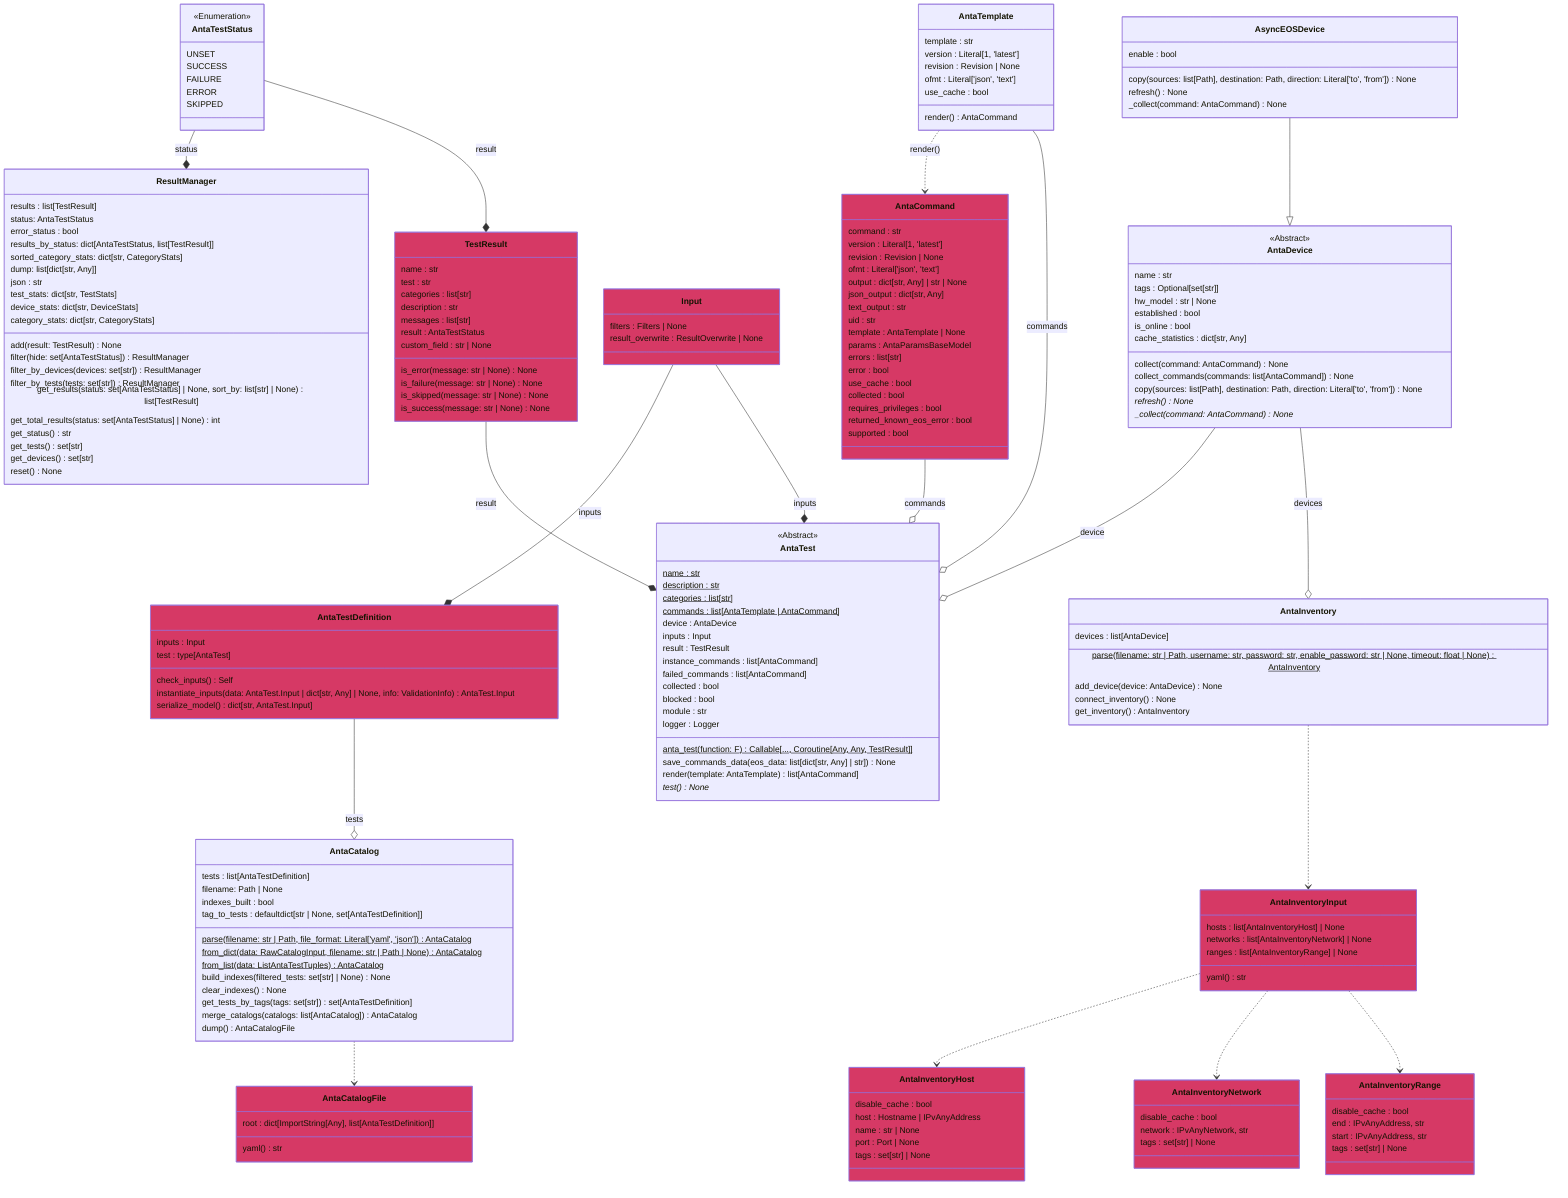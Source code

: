 classDiagram
  class AntaDevice {
    <<Abstract>>
    name : str
    tags : Optional[set[str]]
    hw_model : str | None
    established : bool
    is_online : bool
    cache_statistics : dict[str, Any]
    collect(command: AntaCommand) None
    collect_commands(commands: list[AntaCommand]) None
    copy(sources: list[Path], destination: Path, direction: Literal['to', 'from']) None
    refresh()* None
    _collect(command: AntaCommand)* None
  }
  class AntaTest {
    <<Abstract>>
    name : str$
    description : str$
    categories : list[str]$
    commands : list[AntaTemplate | AntaCommand]$
    device : AntaDevice
    inputs : Input
    result : TestResult
    instance_commands : list[AntaCommand]
    failed_commands : list[AntaCommand]
    collected : bool
    blocked : bool
    module : str
    logger : Logger
    anta_test(function: F) Callable[..., Coroutine[Any, Any, TestResult]]$
    save_commands_data(eos_data: list[dict[str, Any] | str]) None
    render(template: AntaTemplate) list[AntaCommand]
    test() None*
  }
  class AntaCommand:::pydantic {
    command : str
    version : Literal[1, 'latest']
    revision : Revision | None
    ofmt : Literal['json', 'text']
    output : dict[str, Any] | str | None
    json_output : dict[str, Any]
    text_output : str
    uid : str
    template : AntaTemplate | None
    params : AntaParamsBaseModel
    errors : list[str]
    error : bool
    use_cache : bool
    collected : bool
    requires_privileges : bool
    returned_known_eos_error : bool
    supported : bool
  }
  class AntaTemplate {
    template : str
    version : Literal[1, 'latest']
    revision : Revision | None
    ofmt : Literal['json', 'text']
    use_cache : bool
    render() AntaCommand
  }
  class AntaTestStatus {
    <<Enumeration>>
    UNSET
    SUCCESS
    FAILURE
    ERROR
    SKIPPED
  }
  class Input:::pydantic {
    filters : Filters | None
    result_overwrite : ResultOverwrite | None
  }
  class ResultManager {
    results : list[TestResult]
    status: AntaTestStatus
    error_status : bool
    results_by_status: dict[AntaTestStatus, list[TestResult]]
    sorted_category_stats: dict[str, CategoryStats]
    dump: list[dict[str, Any]]
    json : str
    test_stats: dict[str, TestStats]
    device_stats: dict[str, DeviceStats]
    category_stats: dict[str, CategoryStats]
    add(result: TestResult) None
    filter(hide: set[AntaTestStatus]) ResultManager
    filter_by_devices(devices: set[str]) ResultManager
    filter_by_tests(tests: set[str]) ResultManager
    get_results(status: set[AntaTestStatus] | None, sort_by: list[str] | None) list[TestResult]
    get_total_results(status: set[AntaTestStatus] | None) int
    get_status() str
    get_tests() set[str]
    get_devices() set[str]
    reset() None
  }
  class AsyncEOSDevice {
    enable : bool
    copy(sources: list[Path], destination: Path, direction: Literal['to', 'from']) None
    refresh() None
    _collect(command: AntaCommand) None
  }
  class TestResult:::pydantic {
    name : str
    test : str
    categories : list[str]
    description : str
    messages : list[str]
    result : AntaTestStatus
    custom_field : str | None
    is_error(message: str | None) None
    is_failure(message: str | None) None
    is_skipped(message: str | None) None
    is_success(message: str | None) None
  }
class AntaCatalog {
    tests : list[AntaTestDefinition]
    filename: Path | None
    indexes_built : bool
    tag_to_tests : defaultdict[str | None, set[AntaTestDefinition]]
    parse(filename: str | Path, file_format: Literal['yaml', 'json']) AntaCatalog$
    from_dict(data: RawCatalogInput, filename: str | Path | None) AntaCatalog$
    from_list(data: ListAntaTestTuples) AntaCatalog$
    build_indexes(filtered_tests: set[str] | None) None
    clear_indexes() None
    get_tests_by_tags(tags: set[str]) set[AntaTestDefinition]
    merge_catalogs(catalogs: list[AntaCatalog]) AntaCatalog
    dump() AntaCatalogFile
  }
  class AntaCatalogFile:::pydantic {
    root : dict[ImportString[Any], list[AntaTestDefinition]]
    yaml() str
  }
  class AntaTestDefinition:::pydantic {
    inputs : Input
    test : type[AntaTest]
    check_inputs() Self
    instantiate_inputs(data: AntaTest.Input | dict[str, Any] | None, info: ValidationInfo) AntaTest.Input
    serialize_model() dict[str, AntaTest.Input]
  }
  class AntaInventory {
    devices : list[AntaDevice]
    parse(filename: str | Path, username: str, password: str, enable_password: str | None, timeout: float | None) AntaInventory$
    add_device(device: AntaDevice) None
    connect_inventory() None
    get_inventory() AntaInventory
  }
  class AntaInventoryHost:::pydantic {
    disable_cache : bool
    host : Hostname | IPvAnyAddress
    name : str | None
    port : Port | None
    tags : set[str] | None
  }
  class AntaInventoryInput:::pydantic {
    hosts : list[AntaInventoryHost] | None
    networks : list[AntaInventoryNetwork] | None
    ranges : list[AntaInventoryRange] | None
    yaml() str
  }
  class AntaInventoryNetwork:::pydantic {
    disable_cache : bool
    network : IPvAnyNetwork, str
    tags : set[str] | None
  }
  class AntaInventoryRange:::pydantic {
    disable_cache : bool
    end : IPvAnyAddress, str
    start : IPvAnyAddress, str
    tags : set[str] | None
  }
  AsyncEOSDevice --|> AntaDevice
  Input --* AntaTestDefinition : inputs
  Input --* AntaTest : inputs
  AntaTestStatus --* ResultManager : status
  AntaTestStatus --* TestResult : result
  TestResult --* AntaTest : result
  AntaDevice --o AntaTest : device
  AntaTestDefinition --o AntaCatalog : tests
  AntaCommand --o AntaTest : commands
  AntaTemplate ..> AntaCommand : render()
  AntaTemplate --o AntaTest : commands
  AntaDevice --o AntaInventory : devices
  AntaCatalog ..> AntaCatalogFile
  AntaInventory ..> AntaInventoryInput
  AntaInventoryInput ..> AntaInventoryHost
  AntaInventoryInput ..> AntaInventoryNetwork
  AntaInventoryInput ..> AntaInventoryRange
  classDef pydantic fill:#D63965